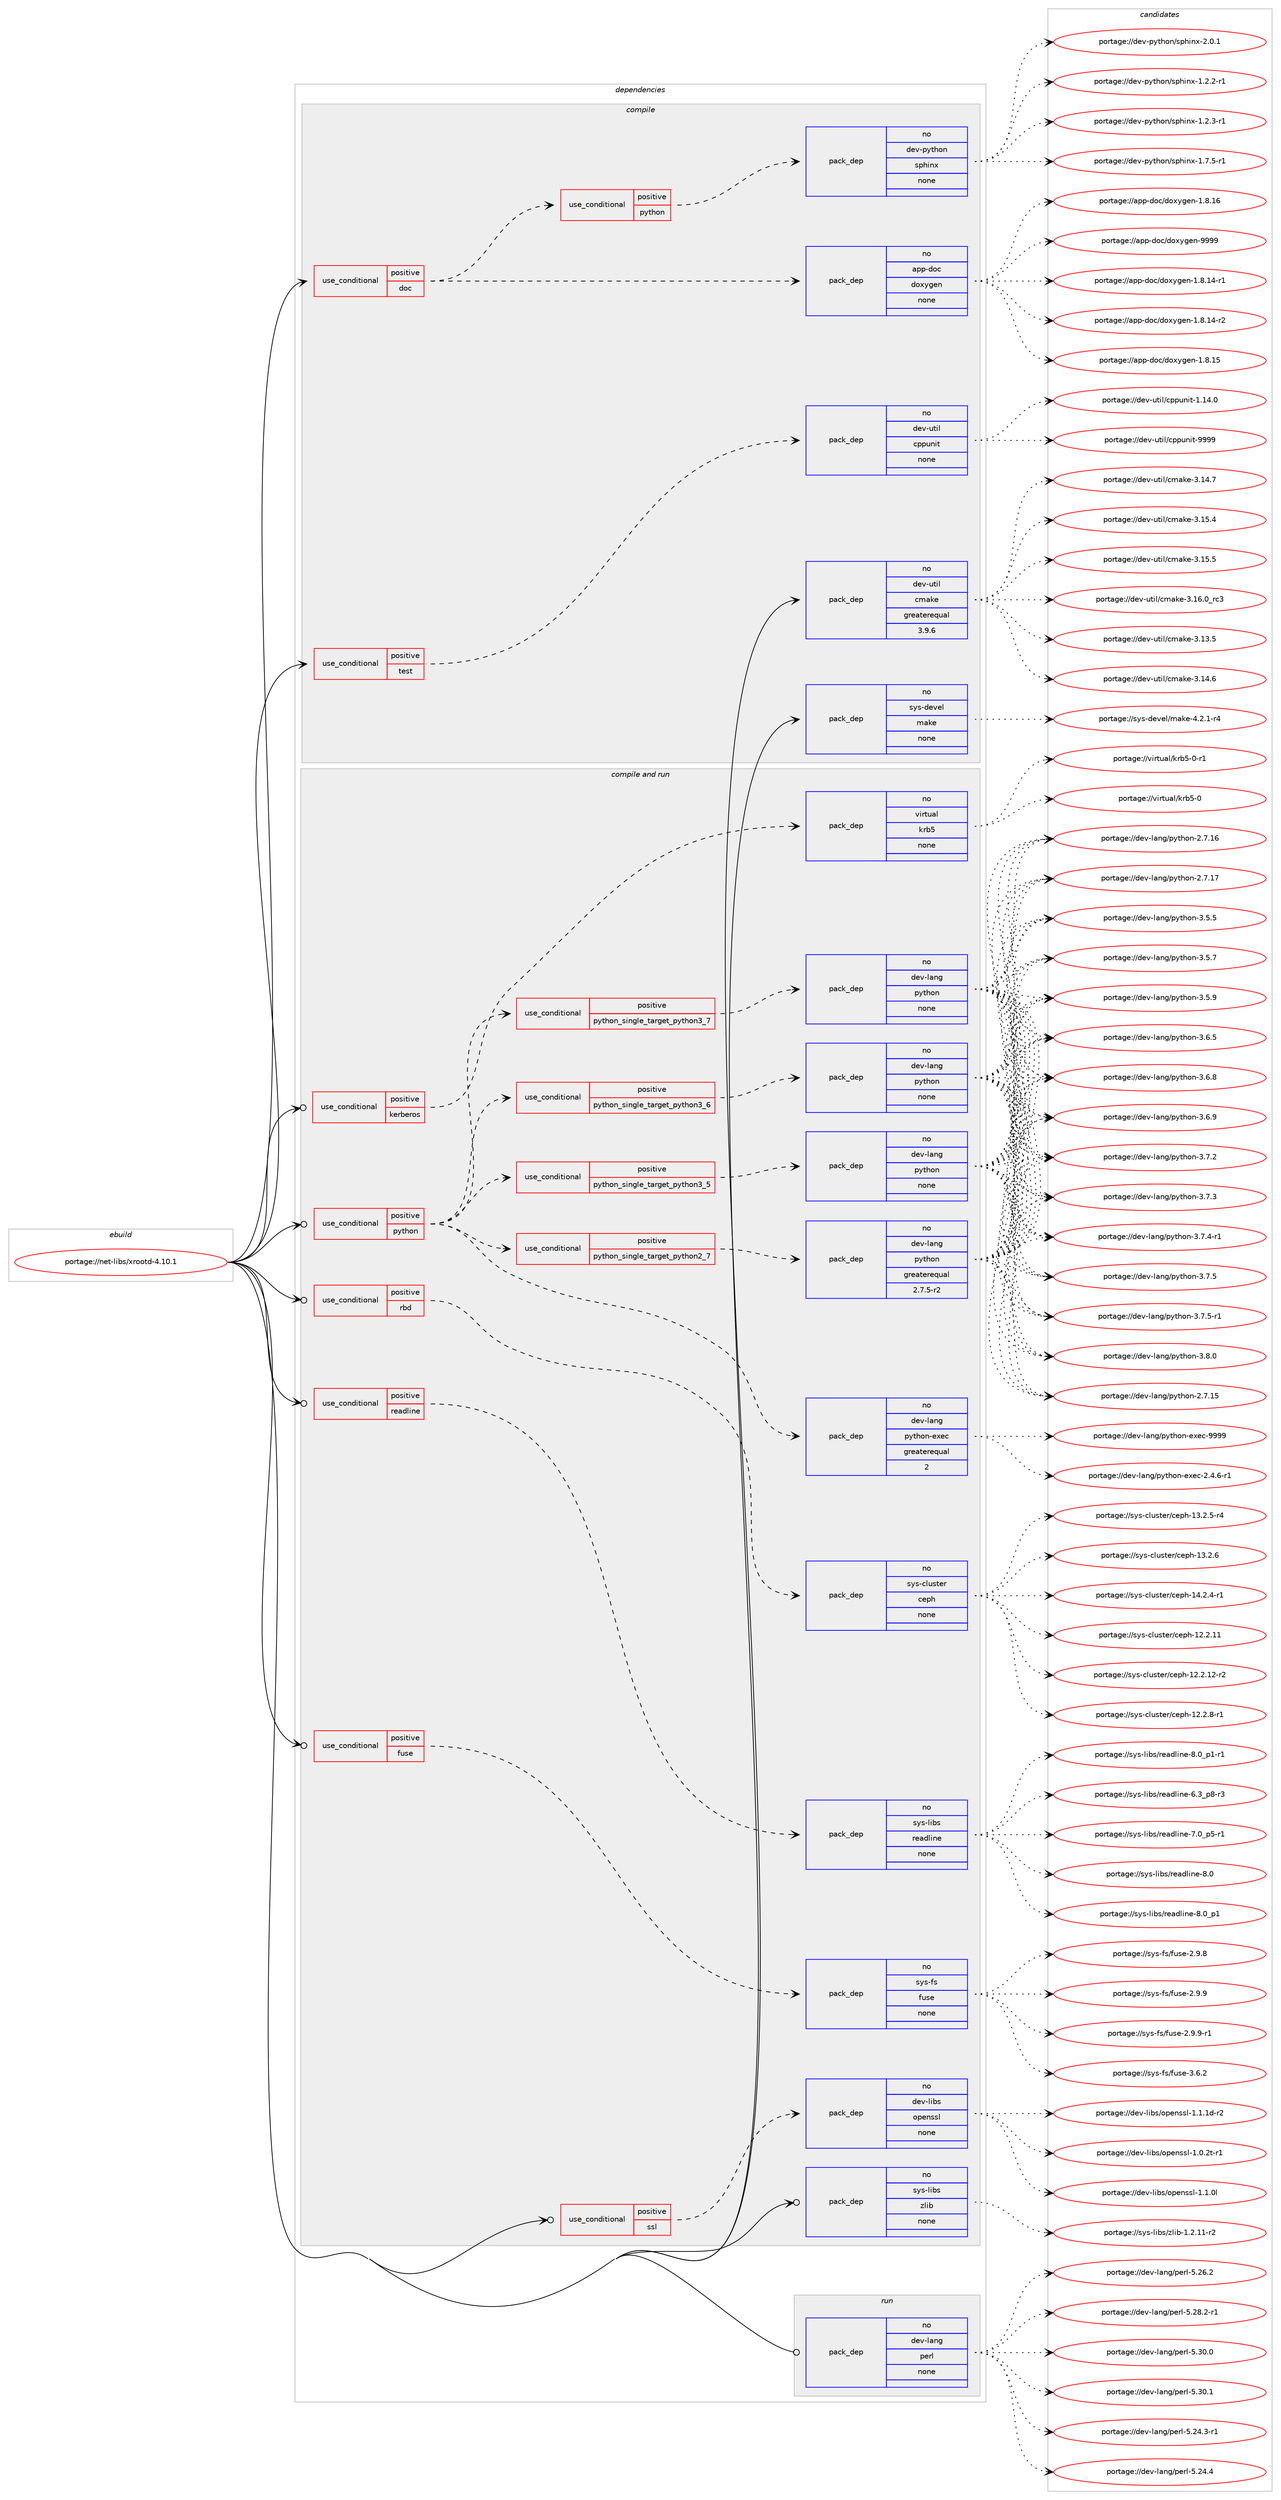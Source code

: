 digraph prolog {

# *************
# Graph options
# *************

newrank=true;
concentrate=true;
compound=true;
graph [rankdir=LR,fontname=Helvetica,fontsize=10,ranksep=1.5];#, ranksep=2.5, nodesep=0.2];
edge  [arrowhead=vee];
node  [fontname=Helvetica,fontsize=10];

# **********
# The ebuild
# **********

subgraph cluster_leftcol {
color=gray;
rank=same;
label=<<i>ebuild</i>>;
id [label="portage://net-libs/xrootd-4.10.1", color=red, width=4, href="../net-libs/xrootd-4.10.1.svg"];
}

# ****************
# The dependencies
# ****************

subgraph cluster_midcol {
color=gray;
label=<<i>dependencies</i>>;
subgraph cluster_compile {
fillcolor="#eeeeee";
style=filled;
label=<<i>compile</i>>;
subgraph cond90588 {
dependency362034 [label=<<TABLE BORDER="0" CELLBORDER="1" CELLSPACING="0" CELLPADDING="4"><TR><TD ROWSPAN="3" CELLPADDING="10">use_conditional</TD></TR><TR><TD>positive</TD></TR><TR><TD>doc</TD></TR></TABLE>>, shape=none, color=red];
subgraph pack265417 {
dependency362035 [label=<<TABLE BORDER="0" CELLBORDER="1" CELLSPACING="0" CELLPADDING="4" WIDTH="220"><TR><TD ROWSPAN="6" CELLPADDING="30">pack_dep</TD></TR><TR><TD WIDTH="110">no</TD></TR><TR><TD>app-doc</TD></TR><TR><TD>doxygen</TD></TR><TR><TD>none</TD></TR><TR><TD></TD></TR></TABLE>>, shape=none, color=blue];
}
dependency362034:e -> dependency362035:w [weight=20,style="dashed",arrowhead="vee"];
subgraph cond90589 {
dependency362036 [label=<<TABLE BORDER="0" CELLBORDER="1" CELLSPACING="0" CELLPADDING="4"><TR><TD ROWSPAN="3" CELLPADDING="10">use_conditional</TD></TR><TR><TD>positive</TD></TR><TR><TD>python</TD></TR></TABLE>>, shape=none, color=red];
subgraph pack265418 {
dependency362037 [label=<<TABLE BORDER="0" CELLBORDER="1" CELLSPACING="0" CELLPADDING="4" WIDTH="220"><TR><TD ROWSPAN="6" CELLPADDING="30">pack_dep</TD></TR><TR><TD WIDTH="110">no</TD></TR><TR><TD>dev-python</TD></TR><TR><TD>sphinx</TD></TR><TR><TD>none</TD></TR><TR><TD></TD></TR></TABLE>>, shape=none, color=blue];
}
dependency362036:e -> dependency362037:w [weight=20,style="dashed",arrowhead="vee"];
}
dependency362034:e -> dependency362036:w [weight=20,style="dashed",arrowhead="vee"];
}
id:e -> dependency362034:w [weight=20,style="solid",arrowhead="vee"];
subgraph cond90590 {
dependency362038 [label=<<TABLE BORDER="0" CELLBORDER="1" CELLSPACING="0" CELLPADDING="4"><TR><TD ROWSPAN="3" CELLPADDING="10">use_conditional</TD></TR><TR><TD>positive</TD></TR><TR><TD>test</TD></TR></TABLE>>, shape=none, color=red];
subgraph pack265419 {
dependency362039 [label=<<TABLE BORDER="0" CELLBORDER="1" CELLSPACING="0" CELLPADDING="4" WIDTH="220"><TR><TD ROWSPAN="6" CELLPADDING="30">pack_dep</TD></TR><TR><TD WIDTH="110">no</TD></TR><TR><TD>dev-util</TD></TR><TR><TD>cppunit</TD></TR><TR><TD>none</TD></TR><TR><TD></TD></TR></TABLE>>, shape=none, color=blue];
}
dependency362038:e -> dependency362039:w [weight=20,style="dashed",arrowhead="vee"];
}
id:e -> dependency362038:w [weight=20,style="solid",arrowhead="vee"];
subgraph pack265420 {
dependency362040 [label=<<TABLE BORDER="0" CELLBORDER="1" CELLSPACING="0" CELLPADDING="4" WIDTH="220"><TR><TD ROWSPAN="6" CELLPADDING="30">pack_dep</TD></TR><TR><TD WIDTH="110">no</TD></TR><TR><TD>dev-util</TD></TR><TR><TD>cmake</TD></TR><TR><TD>greaterequal</TD></TR><TR><TD>3.9.6</TD></TR></TABLE>>, shape=none, color=blue];
}
id:e -> dependency362040:w [weight=20,style="solid",arrowhead="vee"];
subgraph pack265421 {
dependency362041 [label=<<TABLE BORDER="0" CELLBORDER="1" CELLSPACING="0" CELLPADDING="4" WIDTH="220"><TR><TD ROWSPAN="6" CELLPADDING="30">pack_dep</TD></TR><TR><TD WIDTH="110">no</TD></TR><TR><TD>sys-devel</TD></TR><TR><TD>make</TD></TR><TR><TD>none</TD></TR><TR><TD></TD></TR></TABLE>>, shape=none, color=blue];
}
id:e -> dependency362041:w [weight=20,style="solid",arrowhead="vee"];
}
subgraph cluster_compileandrun {
fillcolor="#eeeeee";
style=filled;
label=<<i>compile and run</i>>;
subgraph cond90591 {
dependency362042 [label=<<TABLE BORDER="0" CELLBORDER="1" CELLSPACING="0" CELLPADDING="4"><TR><TD ROWSPAN="3" CELLPADDING="10">use_conditional</TD></TR><TR><TD>positive</TD></TR><TR><TD>fuse</TD></TR></TABLE>>, shape=none, color=red];
subgraph pack265422 {
dependency362043 [label=<<TABLE BORDER="0" CELLBORDER="1" CELLSPACING="0" CELLPADDING="4" WIDTH="220"><TR><TD ROWSPAN="6" CELLPADDING="30">pack_dep</TD></TR><TR><TD WIDTH="110">no</TD></TR><TR><TD>sys-fs</TD></TR><TR><TD>fuse</TD></TR><TR><TD>none</TD></TR><TR><TD></TD></TR></TABLE>>, shape=none, color=blue];
}
dependency362042:e -> dependency362043:w [weight=20,style="dashed",arrowhead="vee"];
}
id:e -> dependency362042:w [weight=20,style="solid",arrowhead="odotvee"];
subgraph cond90592 {
dependency362044 [label=<<TABLE BORDER="0" CELLBORDER="1" CELLSPACING="0" CELLPADDING="4"><TR><TD ROWSPAN="3" CELLPADDING="10">use_conditional</TD></TR><TR><TD>positive</TD></TR><TR><TD>kerberos</TD></TR></TABLE>>, shape=none, color=red];
subgraph pack265423 {
dependency362045 [label=<<TABLE BORDER="0" CELLBORDER="1" CELLSPACING="0" CELLPADDING="4" WIDTH="220"><TR><TD ROWSPAN="6" CELLPADDING="30">pack_dep</TD></TR><TR><TD WIDTH="110">no</TD></TR><TR><TD>virtual</TD></TR><TR><TD>krb5</TD></TR><TR><TD>none</TD></TR><TR><TD></TD></TR></TABLE>>, shape=none, color=blue];
}
dependency362044:e -> dependency362045:w [weight=20,style="dashed",arrowhead="vee"];
}
id:e -> dependency362044:w [weight=20,style="solid",arrowhead="odotvee"];
subgraph cond90593 {
dependency362046 [label=<<TABLE BORDER="0" CELLBORDER="1" CELLSPACING="0" CELLPADDING="4"><TR><TD ROWSPAN="3" CELLPADDING="10">use_conditional</TD></TR><TR><TD>positive</TD></TR><TR><TD>python</TD></TR></TABLE>>, shape=none, color=red];
subgraph cond90594 {
dependency362047 [label=<<TABLE BORDER="0" CELLBORDER="1" CELLSPACING="0" CELLPADDING="4"><TR><TD ROWSPAN="3" CELLPADDING="10">use_conditional</TD></TR><TR><TD>positive</TD></TR><TR><TD>python_single_target_python2_7</TD></TR></TABLE>>, shape=none, color=red];
subgraph pack265424 {
dependency362048 [label=<<TABLE BORDER="0" CELLBORDER="1" CELLSPACING="0" CELLPADDING="4" WIDTH="220"><TR><TD ROWSPAN="6" CELLPADDING="30">pack_dep</TD></TR><TR><TD WIDTH="110">no</TD></TR><TR><TD>dev-lang</TD></TR><TR><TD>python</TD></TR><TR><TD>greaterequal</TD></TR><TR><TD>2.7.5-r2</TD></TR></TABLE>>, shape=none, color=blue];
}
dependency362047:e -> dependency362048:w [weight=20,style="dashed",arrowhead="vee"];
}
dependency362046:e -> dependency362047:w [weight=20,style="dashed",arrowhead="vee"];
subgraph cond90595 {
dependency362049 [label=<<TABLE BORDER="0" CELLBORDER="1" CELLSPACING="0" CELLPADDING="4"><TR><TD ROWSPAN="3" CELLPADDING="10">use_conditional</TD></TR><TR><TD>positive</TD></TR><TR><TD>python_single_target_python3_5</TD></TR></TABLE>>, shape=none, color=red];
subgraph pack265425 {
dependency362050 [label=<<TABLE BORDER="0" CELLBORDER="1" CELLSPACING="0" CELLPADDING="4" WIDTH="220"><TR><TD ROWSPAN="6" CELLPADDING="30">pack_dep</TD></TR><TR><TD WIDTH="110">no</TD></TR><TR><TD>dev-lang</TD></TR><TR><TD>python</TD></TR><TR><TD>none</TD></TR><TR><TD></TD></TR></TABLE>>, shape=none, color=blue];
}
dependency362049:e -> dependency362050:w [weight=20,style="dashed",arrowhead="vee"];
}
dependency362046:e -> dependency362049:w [weight=20,style="dashed",arrowhead="vee"];
subgraph cond90596 {
dependency362051 [label=<<TABLE BORDER="0" CELLBORDER="1" CELLSPACING="0" CELLPADDING="4"><TR><TD ROWSPAN="3" CELLPADDING="10">use_conditional</TD></TR><TR><TD>positive</TD></TR><TR><TD>python_single_target_python3_6</TD></TR></TABLE>>, shape=none, color=red];
subgraph pack265426 {
dependency362052 [label=<<TABLE BORDER="0" CELLBORDER="1" CELLSPACING="0" CELLPADDING="4" WIDTH="220"><TR><TD ROWSPAN="6" CELLPADDING="30">pack_dep</TD></TR><TR><TD WIDTH="110">no</TD></TR><TR><TD>dev-lang</TD></TR><TR><TD>python</TD></TR><TR><TD>none</TD></TR><TR><TD></TD></TR></TABLE>>, shape=none, color=blue];
}
dependency362051:e -> dependency362052:w [weight=20,style="dashed",arrowhead="vee"];
}
dependency362046:e -> dependency362051:w [weight=20,style="dashed",arrowhead="vee"];
subgraph cond90597 {
dependency362053 [label=<<TABLE BORDER="0" CELLBORDER="1" CELLSPACING="0" CELLPADDING="4"><TR><TD ROWSPAN="3" CELLPADDING="10">use_conditional</TD></TR><TR><TD>positive</TD></TR><TR><TD>python_single_target_python3_7</TD></TR></TABLE>>, shape=none, color=red];
subgraph pack265427 {
dependency362054 [label=<<TABLE BORDER="0" CELLBORDER="1" CELLSPACING="0" CELLPADDING="4" WIDTH="220"><TR><TD ROWSPAN="6" CELLPADDING="30">pack_dep</TD></TR><TR><TD WIDTH="110">no</TD></TR><TR><TD>dev-lang</TD></TR><TR><TD>python</TD></TR><TR><TD>none</TD></TR><TR><TD></TD></TR></TABLE>>, shape=none, color=blue];
}
dependency362053:e -> dependency362054:w [weight=20,style="dashed",arrowhead="vee"];
}
dependency362046:e -> dependency362053:w [weight=20,style="dashed",arrowhead="vee"];
subgraph pack265428 {
dependency362055 [label=<<TABLE BORDER="0" CELLBORDER="1" CELLSPACING="0" CELLPADDING="4" WIDTH="220"><TR><TD ROWSPAN="6" CELLPADDING="30">pack_dep</TD></TR><TR><TD WIDTH="110">no</TD></TR><TR><TD>dev-lang</TD></TR><TR><TD>python-exec</TD></TR><TR><TD>greaterequal</TD></TR><TR><TD>2</TD></TR></TABLE>>, shape=none, color=blue];
}
dependency362046:e -> dependency362055:w [weight=20,style="dashed",arrowhead="vee"];
}
id:e -> dependency362046:w [weight=20,style="solid",arrowhead="odotvee"];
subgraph cond90598 {
dependency362056 [label=<<TABLE BORDER="0" CELLBORDER="1" CELLSPACING="0" CELLPADDING="4"><TR><TD ROWSPAN="3" CELLPADDING="10">use_conditional</TD></TR><TR><TD>positive</TD></TR><TR><TD>rbd</TD></TR></TABLE>>, shape=none, color=red];
subgraph pack265429 {
dependency362057 [label=<<TABLE BORDER="0" CELLBORDER="1" CELLSPACING="0" CELLPADDING="4" WIDTH="220"><TR><TD ROWSPAN="6" CELLPADDING="30">pack_dep</TD></TR><TR><TD WIDTH="110">no</TD></TR><TR><TD>sys-cluster</TD></TR><TR><TD>ceph</TD></TR><TR><TD>none</TD></TR><TR><TD></TD></TR></TABLE>>, shape=none, color=blue];
}
dependency362056:e -> dependency362057:w [weight=20,style="dashed",arrowhead="vee"];
}
id:e -> dependency362056:w [weight=20,style="solid",arrowhead="odotvee"];
subgraph cond90599 {
dependency362058 [label=<<TABLE BORDER="0" CELLBORDER="1" CELLSPACING="0" CELLPADDING="4"><TR><TD ROWSPAN="3" CELLPADDING="10">use_conditional</TD></TR><TR><TD>positive</TD></TR><TR><TD>readline</TD></TR></TABLE>>, shape=none, color=red];
subgraph pack265430 {
dependency362059 [label=<<TABLE BORDER="0" CELLBORDER="1" CELLSPACING="0" CELLPADDING="4" WIDTH="220"><TR><TD ROWSPAN="6" CELLPADDING="30">pack_dep</TD></TR><TR><TD WIDTH="110">no</TD></TR><TR><TD>sys-libs</TD></TR><TR><TD>readline</TD></TR><TR><TD>none</TD></TR><TR><TD></TD></TR></TABLE>>, shape=none, color=blue];
}
dependency362058:e -> dependency362059:w [weight=20,style="dashed",arrowhead="vee"];
}
id:e -> dependency362058:w [weight=20,style="solid",arrowhead="odotvee"];
subgraph cond90600 {
dependency362060 [label=<<TABLE BORDER="0" CELLBORDER="1" CELLSPACING="0" CELLPADDING="4"><TR><TD ROWSPAN="3" CELLPADDING="10">use_conditional</TD></TR><TR><TD>positive</TD></TR><TR><TD>ssl</TD></TR></TABLE>>, shape=none, color=red];
subgraph pack265431 {
dependency362061 [label=<<TABLE BORDER="0" CELLBORDER="1" CELLSPACING="0" CELLPADDING="4" WIDTH="220"><TR><TD ROWSPAN="6" CELLPADDING="30">pack_dep</TD></TR><TR><TD WIDTH="110">no</TD></TR><TR><TD>dev-libs</TD></TR><TR><TD>openssl</TD></TR><TR><TD>none</TD></TR><TR><TD></TD></TR></TABLE>>, shape=none, color=blue];
}
dependency362060:e -> dependency362061:w [weight=20,style="dashed",arrowhead="vee"];
}
id:e -> dependency362060:w [weight=20,style="solid",arrowhead="odotvee"];
subgraph pack265432 {
dependency362062 [label=<<TABLE BORDER="0" CELLBORDER="1" CELLSPACING="0" CELLPADDING="4" WIDTH="220"><TR><TD ROWSPAN="6" CELLPADDING="30">pack_dep</TD></TR><TR><TD WIDTH="110">no</TD></TR><TR><TD>sys-libs</TD></TR><TR><TD>zlib</TD></TR><TR><TD>none</TD></TR><TR><TD></TD></TR></TABLE>>, shape=none, color=blue];
}
id:e -> dependency362062:w [weight=20,style="solid",arrowhead="odotvee"];
}
subgraph cluster_run {
fillcolor="#eeeeee";
style=filled;
label=<<i>run</i>>;
subgraph pack265433 {
dependency362063 [label=<<TABLE BORDER="0" CELLBORDER="1" CELLSPACING="0" CELLPADDING="4" WIDTH="220"><TR><TD ROWSPAN="6" CELLPADDING="30">pack_dep</TD></TR><TR><TD WIDTH="110">no</TD></TR><TR><TD>dev-lang</TD></TR><TR><TD>perl</TD></TR><TR><TD>none</TD></TR><TR><TD></TD></TR></TABLE>>, shape=none, color=blue];
}
id:e -> dependency362063:w [weight=20,style="solid",arrowhead="odot"];
}
}

# **************
# The candidates
# **************

subgraph cluster_choices {
rank=same;
color=gray;
label=<<i>candidates</i>>;

subgraph choice265417 {
color=black;
nodesep=1;
choiceportage97112112451001119947100111120121103101110454946564649524511449 [label="portage://app-doc/doxygen-1.8.14-r1", color=red, width=4,href="../app-doc/doxygen-1.8.14-r1.svg"];
choiceportage97112112451001119947100111120121103101110454946564649524511450 [label="portage://app-doc/doxygen-1.8.14-r2", color=red, width=4,href="../app-doc/doxygen-1.8.14-r2.svg"];
choiceportage9711211245100111994710011112012110310111045494656464953 [label="portage://app-doc/doxygen-1.8.15", color=red, width=4,href="../app-doc/doxygen-1.8.15.svg"];
choiceportage9711211245100111994710011112012110310111045494656464954 [label="portage://app-doc/doxygen-1.8.16", color=red, width=4,href="../app-doc/doxygen-1.8.16.svg"];
choiceportage971121124510011199471001111201211031011104557575757 [label="portage://app-doc/doxygen-9999", color=red, width=4,href="../app-doc/doxygen-9999.svg"];
dependency362035:e -> choiceportage97112112451001119947100111120121103101110454946564649524511449:w [style=dotted,weight="100"];
dependency362035:e -> choiceportage97112112451001119947100111120121103101110454946564649524511450:w [style=dotted,weight="100"];
dependency362035:e -> choiceportage9711211245100111994710011112012110310111045494656464953:w [style=dotted,weight="100"];
dependency362035:e -> choiceportage9711211245100111994710011112012110310111045494656464954:w [style=dotted,weight="100"];
dependency362035:e -> choiceportage971121124510011199471001111201211031011104557575757:w [style=dotted,weight="100"];
}
subgraph choice265418 {
color=black;
nodesep=1;
choiceportage10010111845112121116104111110471151121041051101204549465046504511449 [label="portage://dev-python/sphinx-1.2.2-r1", color=red, width=4,href="../dev-python/sphinx-1.2.2-r1.svg"];
choiceportage10010111845112121116104111110471151121041051101204549465046514511449 [label="portage://dev-python/sphinx-1.2.3-r1", color=red, width=4,href="../dev-python/sphinx-1.2.3-r1.svg"];
choiceportage10010111845112121116104111110471151121041051101204549465546534511449 [label="portage://dev-python/sphinx-1.7.5-r1", color=red, width=4,href="../dev-python/sphinx-1.7.5-r1.svg"];
choiceportage1001011184511212111610411111047115112104105110120455046484649 [label="portage://dev-python/sphinx-2.0.1", color=red, width=4,href="../dev-python/sphinx-2.0.1.svg"];
dependency362037:e -> choiceportage10010111845112121116104111110471151121041051101204549465046504511449:w [style=dotted,weight="100"];
dependency362037:e -> choiceportage10010111845112121116104111110471151121041051101204549465046514511449:w [style=dotted,weight="100"];
dependency362037:e -> choiceportage10010111845112121116104111110471151121041051101204549465546534511449:w [style=dotted,weight="100"];
dependency362037:e -> choiceportage1001011184511212111610411111047115112104105110120455046484649:w [style=dotted,weight="100"];
}
subgraph choice265419 {
color=black;
nodesep=1;
choiceportage10010111845117116105108479911211211711010511645494649524648 [label="portage://dev-util/cppunit-1.14.0", color=red, width=4,href="../dev-util/cppunit-1.14.0.svg"];
choiceportage1001011184511711610510847991121121171101051164557575757 [label="portage://dev-util/cppunit-9999", color=red, width=4,href="../dev-util/cppunit-9999.svg"];
dependency362039:e -> choiceportage10010111845117116105108479911211211711010511645494649524648:w [style=dotted,weight="100"];
dependency362039:e -> choiceportage1001011184511711610510847991121121171101051164557575757:w [style=dotted,weight="100"];
}
subgraph choice265420 {
color=black;
nodesep=1;
choiceportage1001011184511711610510847991099710710145514649514653 [label="portage://dev-util/cmake-3.13.5", color=red, width=4,href="../dev-util/cmake-3.13.5.svg"];
choiceportage1001011184511711610510847991099710710145514649524654 [label="portage://dev-util/cmake-3.14.6", color=red, width=4,href="../dev-util/cmake-3.14.6.svg"];
choiceportage1001011184511711610510847991099710710145514649524655 [label="portage://dev-util/cmake-3.14.7", color=red, width=4,href="../dev-util/cmake-3.14.7.svg"];
choiceportage1001011184511711610510847991099710710145514649534652 [label="portage://dev-util/cmake-3.15.4", color=red, width=4,href="../dev-util/cmake-3.15.4.svg"];
choiceportage1001011184511711610510847991099710710145514649534653 [label="portage://dev-util/cmake-3.15.5", color=red, width=4,href="../dev-util/cmake-3.15.5.svg"];
choiceportage1001011184511711610510847991099710710145514649544648951149951 [label="portage://dev-util/cmake-3.16.0_rc3", color=red, width=4,href="../dev-util/cmake-3.16.0_rc3.svg"];
dependency362040:e -> choiceportage1001011184511711610510847991099710710145514649514653:w [style=dotted,weight="100"];
dependency362040:e -> choiceportage1001011184511711610510847991099710710145514649524654:w [style=dotted,weight="100"];
dependency362040:e -> choiceportage1001011184511711610510847991099710710145514649524655:w [style=dotted,weight="100"];
dependency362040:e -> choiceportage1001011184511711610510847991099710710145514649534652:w [style=dotted,weight="100"];
dependency362040:e -> choiceportage1001011184511711610510847991099710710145514649534653:w [style=dotted,weight="100"];
dependency362040:e -> choiceportage1001011184511711610510847991099710710145514649544648951149951:w [style=dotted,weight="100"];
}
subgraph choice265421 {
color=black;
nodesep=1;
choiceportage1151211154510010111810110847109971071014552465046494511452 [label="portage://sys-devel/make-4.2.1-r4", color=red, width=4,href="../sys-devel/make-4.2.1-r4.svg"];
dependency362041:e -> choiceportage1151211154510010111810110847109971071014552465046494511452:w [style=dotted,weight="100"];
}
subgraph choice265422 {
color=black;
nodesep=1;
choiceportage1151211154510211547102117115101455046574656 [label="portage://sys-fs/fuse-2.9.8", color=red, width=4,href="../sys-fs/fuse-2.9.8.svg"];
choiceportage1151211154510211547102117115101455046574657 [label="portage://sys-fs/fuse-2.9.9", color=red, width=4,href="../sys-fs/fuse-2.9.9.svg"];
choiceportage11512111545102115471021171151014550465746574511449 [label="portage://sys-fs/fuse-2.9.9-r1", color=red, width=4,href="../sys-fs/fuse-2.9.9-r1.svg"];
choiceportage1151211154510211547102117115101455146544650 [label="portage://sys-fs/fuse-3.6.2", color=red, width=4,href="../sys-fs/fuse-3.6.2.svg"];
dependency362043:e -> choiceportage1151211154510211547102117115101455046574656:w [style=dotted,weight="100"];
dependency362043:e -> choiceportage1151211154510211547102117115101455046574657:w [style=dotted,weight="100"];
dependency362043:e -> choiceportage11512111545102115471021171151014550465746574511449:w [style=dotted,weight="100"];
dependency362043:e -> choiceportage1151211154510211547102117115101455146544650:w [style=dotted,weight="100"];
}
subgraph choice265423 {
color=black;
nodesep=1;
choiceportage118105114116117971084710711498534548 [label="portage://virtual/krb5-0", color=red, width=4,href="../virtual/krb5-0.svg"];
choiceportage1181051141161179710847107114985345484511449 [label="portage://virtual/krb5-0-r1", color=red, width=4,href="../virtual/krb5-0-r1.svg"];
dependency362045:e -> choiceportage118105114116117971084710711498534548:w [style=dotted,weight="100"];
dependency362045:e -> choiceportage1181051141161179710847107114985345484511449:w [style=dotted,weight="100"];
}
subgraph choice265424 {
color=black;
nodesep=1;
choiceportage10010111845108971101034711212111610411111045504655464953 [label="portage://dev-lang/python-2.7.15", color=red, width=4,href="../dev-lang/python-2.7.15.svg"];
choiceportage10010111845108971101034711212111610411111045504655464954 [label="portage://dev-lang/python-2.7.16", color=red, width=4,href="../dev-lang/python-2.7.16.svg"];
choiceportage10010111845108971101034711212111610411111045504655464955 [label="portage://dev-lang/python-2.7.17", color=red, width=4,href="../dev-lang/python-2.7.17.svg"];
choiceportage100101118451089711010347112121116104111110455146534653 [label="portage://dev-lang/python-3.5.5", color=red, width=4,href="../dev-lang/python-3.5.5.svg"];
choiceportage100101118451089711010347112121116104111110455146534655 [label="portage://dev-lang/python-3.5.7", color=red, width=4,href="../dev-lang/python-3.5.7.svg"];
choiceportage100101118451089711010347112121116104111110455146534657 [label="portage://dev-lang/python-3.5.9", color=red, width=4,href="../dev-lang/python-3.5.9.svg"];
choiceportage100101118451089711010347112121116104111110455146544653 [label="portage://dev-lang/python-3.6.5", color=red, width=4,href="../dev-lang/python-3.6.5.svg"];
choiceportage100101118451089711010347112121116104111110455146544656 [label="portage://dev-lang/python-3.6.8", color=red, width=4,href="../dev-lang/python-3.6.8.svg"];
choiceportage100101118451089711010347112121116104111110455146544657 [label="portage://dev-lang/python-3.6.9", color=red, width=4,href="../dev-lang/python-3.6.9.svg"];
choiceportage100101118451089711010347112121116104111110455146554650 [label="portage://dev-lang/python-3.7.2", color=red, width=4,href="../dev-lang/python-3.7.2.svg"];
choiceportage100101118451089711010347112121116104111110455146554651 [label="portage://dev-lang/python-3.7.3", color=red, width=4,href="../dev-lang/python-3.7.3.svg"];
choiceportage1001011184510897110103471121211161041111104551465546524511449 [label="portage://dev-lang/python-3.7.4-r1", color=red, width=4,href="../dev-lang/python-3.7.4-r1.svg"];
choiceportage100101118451089711010347112121116104111110455146554653 [label="portage://dev-lang/python-3.7.5", color=red, width=4,href="../dev-lang/python-3.7.5.svg"];
choiceportage1001011184510897110103471121211161041111104551465546534511449 [label="portage://dev-lang/python-3.7.5-r1", color=red, width=4,href="../dev-lang/python-3.7.5-r1.svg"];
choiceportage100101118451089711010347112121116104111110455146564648 [label="portage://dev-lang/python-3.8.0", color=red, width=4,href="../dev-lang/python-3.8.0.svg"];
dependency362048:e -> choiceportage10010111845108971101034711212111610411111045504655464953:w [style=dotted,weight="100"];
dependency362048:e -> choiceportage10010111845108971101034711212111610411111045504655464954:w [style=dotted,weight="100"];
dependency362048:e -> choiceportage10010111845108971101034711212111610411111045504655464955:w [style=dotted,weight="100"];
dependency362048:e -> choiceportage100101118451089711010347112121116104111110455146534653:w [style=dotted,weight="100"];
dependency362048:e -> choiceportage100101118451089711010347112121116104111110455146534655:w [style=dotted,weight="100"];
dependency362048:e -> choiceportage100101118451089711010347112121116104111110455146534657:w [style=dotted,weight="100"];
dependency362048:e -> choiceportage100101118451089711010347112121116104111110455146544653:w [style=dotted,weight="100"];
dependency362048:e -> choiceportage100101118451089711010347112121116104111110455146544656:w [style=dotted,weight="100"];
dependency362048:e -> choiceportage100101118451089711010347112121116104111110455146544657:w [style=dotted,weight="100"];
dependency362048:e -> choiceportage100101118451089711010347112121116104111110455146554650:w [style=dotted,weight="100"];
dependency362048:e -> choiceportage100101118451089711010347112121116104111110455146554651:w [style=dotted,weight="100"];
dependency362048:e -> choiceportage1001011184510897110103471121211161041111104551465546524511449:w [style=dotted,weight="100"];
dependency362048:e -> choiceportage100101118451089711010347112121116104111110455146554653:w [style=dotted,weight="100"];
dependency362048:e -> choiceportage1001011184510897110103471121211161041111104551465546534511449:w [style=dotted,weight="100"];
dependency362048:e -> choiceportage100101118451089711010347112121116104111110455146564648:w [style=dotted,weight="100"];
}
subgraph choice265425 {
color=black;
nodesep=1;
choiceportage10010111845108971101034711212111610411111045504655464953 [label="portage://dev-lang/python-2.7.15", color=red, width=4,href="../dev-lang/python-2.7.15.svg"];
choiceportage10010111845108971101034711212111610411111045504655464954 [label="portage://dev-lang/python-2.7.16", color=red, width=4,href="../dev-lang/python-2.7.16.svg"];
choiceportage10010111845108971101034711212111610411111045504655464955 [label="portage://dev-lang/python-2.7.17", color=red, width=4,href="../dev-lang/python-2.7.17.svg"];
choiceportage100101118451089711010347112121116104111110455146534653 [label="portage://dev-lang/python-3.5.5", color=red, width=4,href="../dev-lang/python-3.5.5.svg"];
choiceportage100101118451089711010347112121116104111110455146534655 [label="portage://dev-lang/python-3.5.7", color=red, width=4,href="../dev-lang/python-3.5.7.svg"];
choiceportage100101118451089711010347112121116104111110455146534657 [label="portage://dev-lang/python-3.5.9", color=red, width=4,href="../dev-lang/python-3.5.9.svg"];
choiceportage100101118451089711010347112121116104111110455146544653 [label="portage://dev-lang/python-3.6.5", color=red, width=4,href="../dev-lang/python-3.6.5.svg"];
choiceportage100101118451089711010347112121116104111110455146544656 [label="portage://dev-lang/python-3.6.8", color=red, width=4,href="../dev-lang/python-3.6.8.svg"];
choiceportage100101118451089711010347112121116104111110455146544657 [label="portage://dev-lang/python-3.6.9", color=red, width=4,href="../dev-lang/python-3.6.9.svg"];
choiceportage100101118451089711010347112121116104111110455146554650 [label="portage://dev-lang/python-3.7.2", color=red, width=4,href="../dev-lang/python-3.7.2.svg"];
choiceportage100101118451089711010347112121116104111110455146554651 [label="portage://dev-lang/python-3.7.3", color=red, width=4,href="../dev-lang/python-3.7.3.svg"];
choiceportage1001011184510897110103471121211161041111104551465546524511449 [label="portage://dev-lang/python-3.7.4-r1", color=red, width=4,href="../dev-lang/python-3.7.4-r1.svg"];
choiceportage100101118451089711010347112121116104111110455146554653 [label="portage://dev-lang/python-3.7.5", color=red, width=4,href="../dev-lang/python-3.7.5.svg"];
choiceportage1001011184510897110103471121211161041111104551465546534511449 [label="portage://dev-lang/python-3.7.5-r1", color=red, width=4,href="../dev-lang/python-3.7.5-r1.svg"];
choiceportage100101118451089711010347112121116104111110455146564648 [label="portage://dev-lang/python-3.8.0", color=red, width=4,href="../dev-lang/python-3.8.0.svg"];
dependency362050:e -> choiceportage10010111845108971101034711212111610411111045504655464953:w [style=dotted,weight="100"];
dependency362050:e -> choiceportage10010111845108971101034711212111610411111045504655464954:w [style=dotted,weight="100"];
dependency362050:e -> choiceportage10010111845108971101034711212111610411111045504655464955:w [style=dotted,weight="100"];
dependency362050:e -> choiceportage100101118451089711010347112121116104111110455146534653:w [style=dotted,weight="100"];
dependency362050:e -> choiceportage100101118451089711010347112121116104111110455146534655:w [style=dotted,weight="100"];
dependency362050:e -> choiceportage100101118451089711010347112121116104111110455146534657:w [style=dotted,weight="100"];
dependency362050:e -> choiceportage100101118451089711010347112121116104111110455146544653:w [style=dotted,weight="100"];
dependency362050:e -> choiceportage100101118451089711010347112121116104111110455146544656:w [style=dotted,weight="100"];
dependency362050:e -> choiceportage100101118451089711010347112121116104111110455146544657:w [style=dotted,weight="100"];
dependency362050:e -> choiceportage100101118451089711010347112121116104111110455146554650:w [style=dotted,weight="100"];
dependency362050:e -> choiceportage100101118451089711010347112121116104111110455146554651:w [style=dotted,weight="100"];
dependency362050:e -> choiceportage1001011184510897110103471121211161041111104551465546524511449:w [style=dotted,weight="100"];
dependency362050:e -> choiceportage100101118451089711010347112121116104111110455146554653:w [style=dotted,weight="100"];
dependency362050:e -> choiceportage1001011184510897110103471121211161041111104551465546534511449:w [style=dotted,weight="100"];
dependency362050:e -> choiceportage100101118451089711010347112121116104111110455146564648:w [style=dotted,weight="100"];
}
subgraph choice265426 {
color=black;
nodesep=1;
choiceportage10010111845108971101034711212111610411111045504655464953 [label="portage://dev-lang/python-2.7.15", color=red, width=4,href="../dev-lang/python-2.7.15.svg"];
choiceportage10010111845108971101034711212111610411111045504655464954 [label="portage://dev-lang/python-2.7.16", color=red, width=4,href="../dev-lang/python-2.7.16.svg"];
choiceportage10010111845108971101034711212111610411111045504655464955 [label="portage://dev-lang/python-2.7.17", color=red, width=4,href="../dev-lang/python-2.7.17.svg"];
choiceportage100101118451089711010347112121116104111110455146534653 [label="portage://dev-lang/python-3.5.5", color=red, width=4,href="../dev-lang/python-3.5.5.svg"];
choiceportage100101118451089711010347112121116104111110455146534655 [label="portage://dev-lang/python-3.5.7", color=red, width=4,href="../dev-lang/python-3.5.7.svg"];
choiceportage100101118451089711010347112121116104111110455146534657 [label="portage://dev-lang/python-3.5.9", color=red, width=4,href="../dev-lang/python-3.5.9.svg"];
choiceportage100101118451089711010347112121116104111110455146544653 [label="portage://dev-lang/python-3.6.5", color=red, width=4,href="../dev-lang/python-3.6.5.svg"];
choiceportage100101118451089711010347112121116104111110455146544656 [label="portage://dev-lang/python-3.6.8", color=red, width=4,href="../dev-lang/python-3.6.8.svg"];
choiceportage100101118451089711010347112121116104111110455146544657 [label="portage://dev-lang/python-3.6.9", color=red, width=4,href="../dev-lang/python-3.6.9.svg"];
choiceportage100101118451089711010347112121116104111110455146554650 [label="portage://dev-lang/python-3.7.2", color=red, width=4,href="../dev-lang/python-3.7.2.svg"];
choiceportage100101118451089711010347112121116104111110455146554651 [label="portage://dev-lang/python-3.7.3", color=red, width=4,href="../dev-lang/python-3.7.3.svg"];
choiceportage1001011184510897110103471121211161041111104551465546524511449 [label="portage://dev-lang/python-3.7.4-r1", color=red, width=4,href="../dev-lang/python-3.7.4-r1.svg"];
choiceportage100101118451089711010347112121116104111110455146554653 [label="portage://dev-lang/python-3.7.5", color=red, width=4,href="../dev-lang/python-3.7.5.svg"];
choiceportage1001011184510897110103471121211161041111104551465546534511449 [label="portage://dev-lang/python-3.7.5-r1", color=red, width=4,href="../dev-lang/python-3.7.5-r1.svg"];
choiceportage100101118451089711010347112121116104111110455146564648 [label="portage://dev-lang/python-3.8.0", color=red, width=4,href="../dev-lang/python-3.8.0.svg"];
dependency362052:e -> choiceportage10010111845108971101034711212111610411111045504655464953:w [style=dotted,weight="100"];
dependency362052:e -> choiceportage10010111845108971101034711212111610411111045504655464954:w [style=dotted,weight="100"];
dependency362052:e -> choiceportage10010111845108971101034711212111610411111045504655464955:w [style=dotted,weight="100"];
dependency362052:e -> choiceportage100101118451089711010347112121116104111110455146534653:w [style=dotted,weight="100"];
dependency362052:e -> choiceportage100101118451089711010347112121116104111110455146534655:w [style=dotted,weight="100"];
dependency362052:e -> choiceportage100101118451089711010347112121116104111110455146534657:w [style=dotted,weight="100"];
dependency362052:e -> choiceportage100101118451089711010347112121116104111110455146544653:w [style=dotted,weight="100"];
dependency362052:e -> choiceportage100101118451089711010347112121116104111110455146544656:w [style=dotted,weight="100"];
dependency362052:e -> choiceportage100101118451089711010347112121116104111110455146544657:w [style=dotted,weight="100"];
dependency362052:e -> choiceportage100101118451089711010347112121116104111110455146554650:w [style=dotted,weight="100"];
dependency362052:e -> choiceportage100101118451089711010347112121116104111110455146554651:w [style=dotted,weight="100"];
dependency362052:e -> choiceportage1001011184510897110103471121211161041111104551465546524511449:w [style=dotted,weight="100"];
dependency362052:e -> choiceportage100101118451089711010347112121116104111110455146554653:w [style=dotted,weight="100"];
dependency362052:e -> choiceportage1001011184510897110103471121211161041111104551465546534511449:w [style=dotted,weight="100"];
dependency362052:e -> choiceportage100101118451089711010347112121116104111110455146564648:w [style=dotted,weight="100"];
}
subgraph choice265427 {
color=black;
nodesep=1;
choiceportage10010111845108971101034711212111610411111045504655464953 [label="portage://dev-lang/python-2.7.15", color=red, width=4,href="../dev-lang/python-2.7.15.svg"];
choiceportage10010111845108971101034711212111610411111045504655464954 [label="portage://dev-lang/python-2.7.16", color=red, width=4,href="../dev-lang/python-2.7.16.svg"];
choiceportage10010111845108971101034711212111610411111045504655464955 [label="portage://dev-lang/python-2.7.17", color=red, width=4,href="../dev-lang/python-2.7.17.svg"];
choiceportage100101118451089711010347112121116104111110455146534653 [label="portage://dev-lang/python-3.5.5", color=red, width=4,href="../dev-lang/python-3.5.5.svg"];
choiceportage100101118451089711010347112121116104111110455146534655 [label="portage://dev-lang/python-3.5.7", color=red, width=4,href="../dev-lang/python-3.5.7.svg"];
choiceportage100101118451089711010347112121116104111110455146534657 [label="portage://dev-lang/python-3.5.9", color=red, width=4,href="../dev-lang/python-3.5.9.svg"];
choiceportage100101118451089711010347112121116104111110455146544653 [label="portage://dev-lang/python-3.6.5", color=red, width=4,href="../dev-lang/python-3.6.5.svg"];
choiceportage100101118451089711010347112121116104111110455146544656 [label="portage://dev-lang/python-3.6.8", color=red, width=4,href="../dev-lang/python-3.6.8.svg"];
choiceportage100101118451089711010347112121116104111110455146544657 [label="portage://dev-lang/python-3.6.9", color=red, width=4,href="../dev-lang/python-3.6.9.svg"];
choiceportage100101118451089711010347112121116104111110455146554650 [label="portage://dev-lang/python-3.7.2", color=red, width=4,href="../dev-lang/python-3.7.2.svg"];
choiceportage100101118451089711010347112121116104111110455146554651 [label="portage://dev-lang/python-3.7.3", color=red, width=4,href="../dev-lang/python-3.7.3.svg"];
choiceportage1001011184510897110103471121211161041111104551465546524511449 [label="portage://dev-lang/python-3.7.4-r1", color=red, width=4,href="../dev-lang/python-3.7.4-r1.svg"];
choiceportage100101118451089711010347112121116104111110455146554653 [label="portage://dev-lang/python-3.7.5", color=red, width=4,href="../dev-lang/python-3.7.5.svg"];
choiceportage1001011184510897110103471121211161041111104551465546534511449 [label="portage://dev-lang/python-3.7.5-r1", color=red, width=4,href="../dev-lang/python-3.7.5-r1.svg"];
choiceportage100101118451089711010347112121116104111110455146564648 [label="portage://dev-lang/python-3.8.0", color=red, width=4,href="../dev-lang/python-3.8.0.svg"];
dependency362054:e -> choiceportage10010111845108971101034711212111610411111045504655464953:w [style=dotted,weight="100"];
dependency362054:e -> choiceportage10010111845108971101034711212111610411111045504655464954:w [style=dotted,weight="100"];
dependency362054:e -> choiceportage10010111845108971101034711212111610411111045504655464955:w [style=dotted,weight="100"];
dependency362054:e -> choiceportage100101118451089711010347112121116104111110455146534653:w [style=dotted,weight="100"];
dependency362054:e -> choiceportage100101118451089711010347112121116104111110455146534655:w [style=dotted,weight="100"];
dependency362054:e -> choiceportage100101118451089711010347112121116104111110455146534657:w [style=dotted,weight="100"];
dependency362054:e -> choiceportage100101118451089711010347112121116104111110455146544653:w [style=dotted,weight="100"];
dependency362054:e -> choiceportage100101118451089711010347112121116104111110455146544656:w [style=dotted,weight="100"];
dependency362054:e -> choiceportage100101118451089711010347112121116104111110455146544657:w [style=dotted,weight="100"];
dependency362054:e -> choiceportage100101118451089711010347112121116104111110455146554650:w [style=dotted,weight="100"];
dependency362054:e -> choiceportage100101118451089711010347112121116104111110455146554651:w [style=dotted,weight="100"];
dependency362054:e -> choiceportage1001011184510897110103471121211161041111104551465546524511449:w [style=dotted,weight="100"];
dependency362054:e -> choiceportage100101118451089711010347112121116104111110455146554653:w [style=dotted,weight="100"];
dependency362054:e -> choiceportage1001011184510897110103471121211161041111104551465546534511449:w [style=dotted,weight="100"];
dependency362054:e -> choiceportage100101118451089711010347112121116104111110455146564648:w [style=dotted,weight="100"];
}
subgraph choice265428 {
color=black;
nodesep=1;
choiceportage10010111845108971101034711212111610411111045101120101994550465246544511449 [label="portage://dev-lang/python-exec-2.4.6-r1", color=red, width=4,href="../dev-lang/python-exec-2.4.6-r1.svg"];
choiceportage10010111845108971101034711212111610411111045101120101994557575757 [label="portage://dev-lang/python-exec-9999", color=red, width=4,href="../dev-lang/python-exec-9999.svg"];
dependency362055:e -> choiceportage10010111845108971101034711212111610411111045101120101994550465246544511449:w [style=dotted,weight="100"];
dependency362055:e -> choiceportage10010111845108971101034711212111610411111045101120101994557575757:w [style=dotted,weight="100"];
}
subgraph choice265429 {
color=black;
nodesep=1;
choiceportage115121115459910811711511610111447991011121044549504650464949 [label="portage://sys-cluster/ceph-12.2.11", color=red, width=4,href="../sys-cluster/ceph-12.2.11.svg"];
choiceportage1151211154599108117115116101114479910111210445495046504649504511450 [label="portage://sys-cluster/ceph-12.2.12-r2", color=red, width=4,href="../sys-cluster/ceph-12.2.12-r2.svg"];
choiceportage11512111545991081171151161011144799101112104454950465046564511449 [label="portage://sys-cluster/ceph-12.2.8-r1", color=red, width=4,href="../sys-cluster/ceph-12.2.8-r1.svg"];
choiceportage11512111545991081171151161011144799101112104454951465046534511452 [label="portage://sys-cluster/ceph-13.2.5-r4", color=red, width=4,href="../sys-cluster/ceph-13.2.5-r4.svg"];
choiceportage1151211154599108117115116101114479910111210445495146504654 [label="portage://sys-cluster/ceph-13.2.6", color=red, width=4,href="../sys-cluster/ceph-13.2.6.svg"];
choiceportage11512111545991081171151161011144799101112104454952465046524511449 [label="portage://sys-cluster/ceph-14.2.4-r1", color=red, width=4,href="../sys-cluster/ceph-14.2.4-r1.svg"];
dependency362057:e -> choiceportage115121115459910811711511610111447991011121044549504650464949:w [style=dotted,weight="100"];
dependency362057:e -> choiceportage1151211154599108117115116101114479910111210445495046504649504511450:w [style=dotted,weight="100"];
dependency362057:e -> choiceportage11512111545991081171151161011144799101112104454950465046564511449:w [style=dotted,weight="100"];
dependency362057:e -> choiceportage11512111545991081171151161011144799101112104454951465046534511452:w [style=dotted,weight="100"];
dependency362057:e -> choiceportage1151211154599108117115116101114479910111210445495146504654:w [style=dotted,weight="100"];
dependency362057:e -> choiceportage11512111545991081171151161011144799101112104454952465046524511449:w [style=dotted,weight="100"];
}
subgraph choice265430 {
color=black;
nodesep=1;
choiceportage115121115451081059811547114101971001081051101014554465195112564511451 [label="portage://sys-libs/readline-6.3_p8-r3", color=red, width=4,href="../sys-libs/readline-6.3_p8-r3.svg"];
choiceportage115121115451081059811547114101971001081051101014555464895112534511449 [label="portage://sys-libs/readline-7.0_p5-r1", color=red, width=4,href="../sys-libs/readline-7.0_p5-r1.svg"];
choiceportage1151211154510810598115471141019710010810511010145564648 [label="portage://sys-libs/readline-8.0", color=red, width=4,href="../sys-libs/readline-8.0.svg"];
choiceportage11512111545108105981154711410197100108105110101455646489511249 [label="portage://sys-libs/readline-8.0_p1", color=red, width=4,href="../sys-libs/readline-8.0_p1.svg"];
choiceportage115121115451081059811547114101971001081051101014556464895112494511449 [label="portage://sys-libs/readline-8.0_p1-r1", color=red, width=4,href="../sys-libs/readline-8.0_p1-r1.svg"];
dependency362059:e -> choiceportage115121115451081059811547114101971001081051101014554465195112564511451:w [style=dotted,weight="100"];
dependency362059:e -> choiceportage115121115451081059811547114101971001081051101014555464895112534511449:w [style=dotted,weight="100"];
dependency362059:e -> choiceportage1151211154510810598115471141019710010810511010145564648:w [style=dotted,weight="100"];
dependency362059:e -> choiceportage11512111545108105981154711410197100108105110101455646489511249:w [style=dotted,weight="100"];
dependency362059:e -> choiceportage115121115451081059811547114101971001081051101014556464895112494511449:w [style=dotted,weight="100"];
}
subgraph choice265431 {
color=black;
nodesep=1;
choiceportage1001011184510810598115471111121011101151151084549464846501164511449 [label="portage://dev-libs/openssl-1.0.2t-r1", color=red, width=4,href="../dev-libs/openssl-1.0.2t-r1.svg"];
choiceportage100101118451081059811547111112101110115115108454946494648108 [label="portage://dev-libs/openssl-1.1.0l", color=red, width=4,href="../dev-libs/openssl-1.1.0l.svg"];
choiceportage1001011184510810598115471111121011101151151084549464946491004511450 [label="portage://dev-libs/openssl-1.1.1d-r2", color=red, width=4,href="../dev-libs/openssl-1.1.1d-r2.svg"];
dependency362061:e -> choiceportage1001011184510810598115471111121011101151151084549464846501164511449:w [style=dotted,weight="100"];
dependency362061:e -> choiceportage100101118451081059811547111112101110115115108454946494648108:w [style=dotted,weight="100"];
dependency362061:e -> choiceportage1001011184510810598115471111121011101151151084549464946491004511450:w [style=dotted,weight="100"];
}
subgraph choice265432 {
color=black;
nodesep=1;
choiceportage11512111545108105981154712210810598454946504649494511450 [label="portage://sys-libs/zlib-1.2.11-r2", color=red, width=4,href="../sys-libs/zlib-1.2.11-r2.svg"];
dependency362062:e -> choiceportage11512111545108105981154712210810598454946504649494511450:w [style=dotted,weight="100"];
}
subgraph choice265433 {
color=black;
nodesep=1;
choiceportage100101118451089711010347112101114108455346505246514511449 [label="portage://dev-lang/perl-5.24.3-r1", color=red, width=4,href="../dev-lang/perl-5.24.3-r1.svg"];
choiceportage10010111845108971101034711210111410845534650524652 [label="portage://dev-lang/perl-5.24.4", color=red, width=4,href="../dev-lang/perl-5.24.4.svg"];
choiceportage10010111845108971101034711210111410845534650544650 [label="portage://dev-lang/perl-5.26.2", color=red, width=4,href="../dev-lang/perl-5.26.2.svg"];
choiceportage100101118451089711010347112101114108455346505646504511449 [label="portage://dev-lang/perl-5.28.2-r1", color=red, width=4,href="../dev-lang/perl-5.28.2-r1.svg"];
choiceportage10010111845108971101034711210111410845534651484648 [label="portage://dev-lang/perl-5.30.0", color=red, width=4,href="../dev-lang/perl-5.30.0.svg"];
choiceportage10010111845108971101034711210111410845534651484649 [label="portage://dev-lang/perl-5.30.1", color=red, width=4,href="../dev-lang/perl-5.30.1.svg"];
dependency362063:e -> choiceportage100101118451089711010347112101114108455346505246514511449:w [style=dotted,weight="100"];
dependency362063:e -> choiceportage10010111845108971101034711210111410845534650524652:w [style=dotted,weight="100"];
dependency362063:e -> choiceportage10010111845108971101034711210111410845534650544650:w [style=dotted,weight="100"];
dependency362063:e -> choiceportage100101118451089711010347112101114108455346505646504511449:w [style=dotted,weight="100"];
dependency362063:e -> choiceportage10010111845108971101034711210111410845534651484648:w [style=dotted,weight="100"];
dependency362063:e -> choiceportage10010111845108971101034711210111410845534651484649:w [style=dotted,weight="100"];
}
}

}

